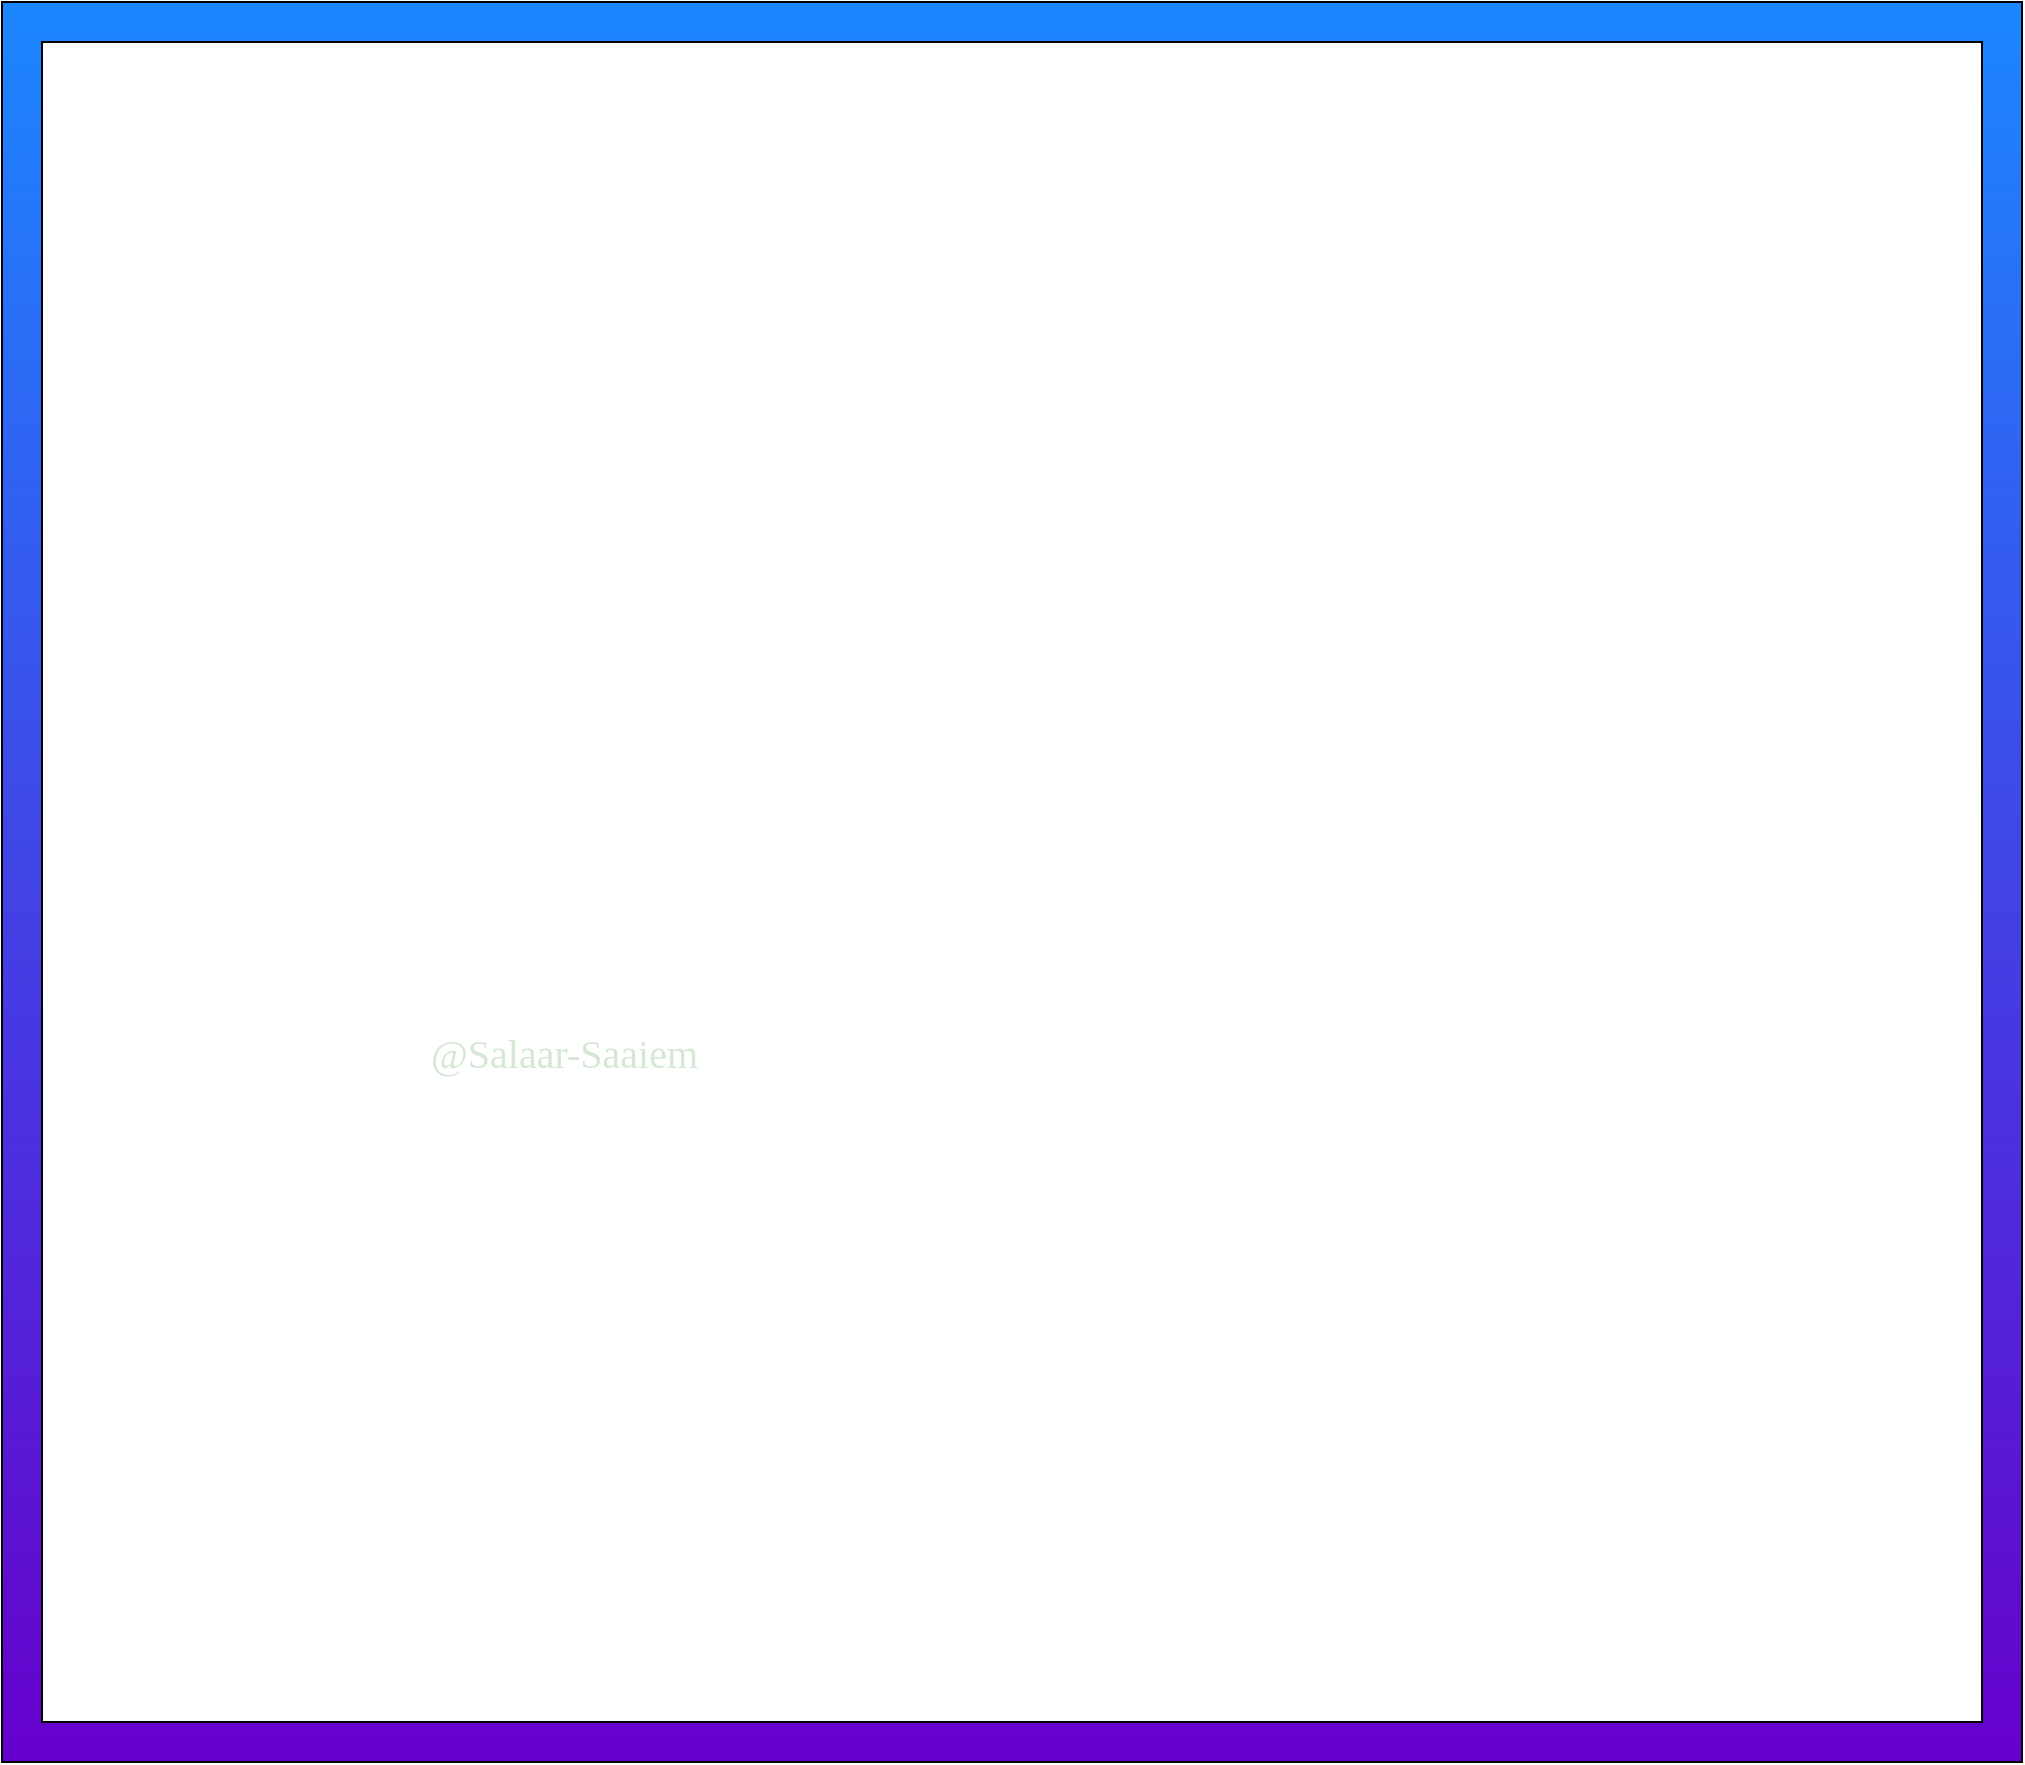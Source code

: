 <mxfile version="27.0.9">
  <diagram name="Page-1" id="J8rhuQuKwZIf5MfzZHsA">
    <mxGraphModel dx="1489" dy="894" grid="1" gridSize="10" guides="1" tooltips="1" connect="1" arrows="1" fold="1" page="1" pageScale="1" pageWidth="850" pageHeight="1100" math="0" shadow="0">
      <root>
        <mxCell id="0" />
        <mxCell id="BqGXQ3jaE-WeWTm1t0Nd-3" value="BG" parent="0" />
        <mxCell id="BqGXQ3jaE-WeWTm1t0Nd-4" value="" style="rounded=0;whiteSpace=wrap;html=1;" vertex="1" parent="BqGXQ3jaE-WeWTm1t0Nd-3">
          <mxGeometry x="80" y="100" width="1000" height="870" as="geometry" />
        </mxCell>
        <mxCell id="1" value="FRONT" parent="0" />
        <mxCell id="BqGXQ3jaE-WeWTm1t0Nd-1" value="" style="shape=image;verticalLabelPosition=bottom;labelBackgroundColor=default;verticalAlign=top;aspect=fixed;imageAspect=0;image=https://raw.githubusercontent.com/Salaar-Saaiem/Garbage-Classification-using-ML/refs/heads/main/Assets/Confusion%20Matrix.png;" vertex="1" parent="1">
          <mxGeometry x="120" y="158" width="917" height="784" as="geometry" />
        </mxCell>
        <mxCell id="BqGXQ3jaE-WeWTm1t0Nd-2" value="" style="verticalLabelPosition=bottom;verticalAlign=top;html=1;shape=mxgraph.basic.frame;dx=20;whiteSpace=wrap;fillColor=#1C87FF;gradientColor=#6600CC;" vertex="1" parent="1">
          <mxGeometry x="80" y="100" width="1010" height="880" as="geometry" />
        </mxCell>
        <mxCell id="BqGXQ3jaE-WeWTm1t0Nd-5" value="&lt;font face=&quot;Verdana&quot; style=&quot;font-size: 20px; color: rgb(213, 232, 212);&quot;&gt;@Salaar-Saaiem&lt;/font&gt;" style="text;html=1;align=right;verticalAlign=middle;whiteSpace=wrap;rounded=0;" vertex="1" parent="1">
          <mxGeometry x="190" y="540" width="240" height="170" as="geometry" />
        </mxCell>
      </root>
    </mxGraphModel>
  </diagram>
</mxfile>
